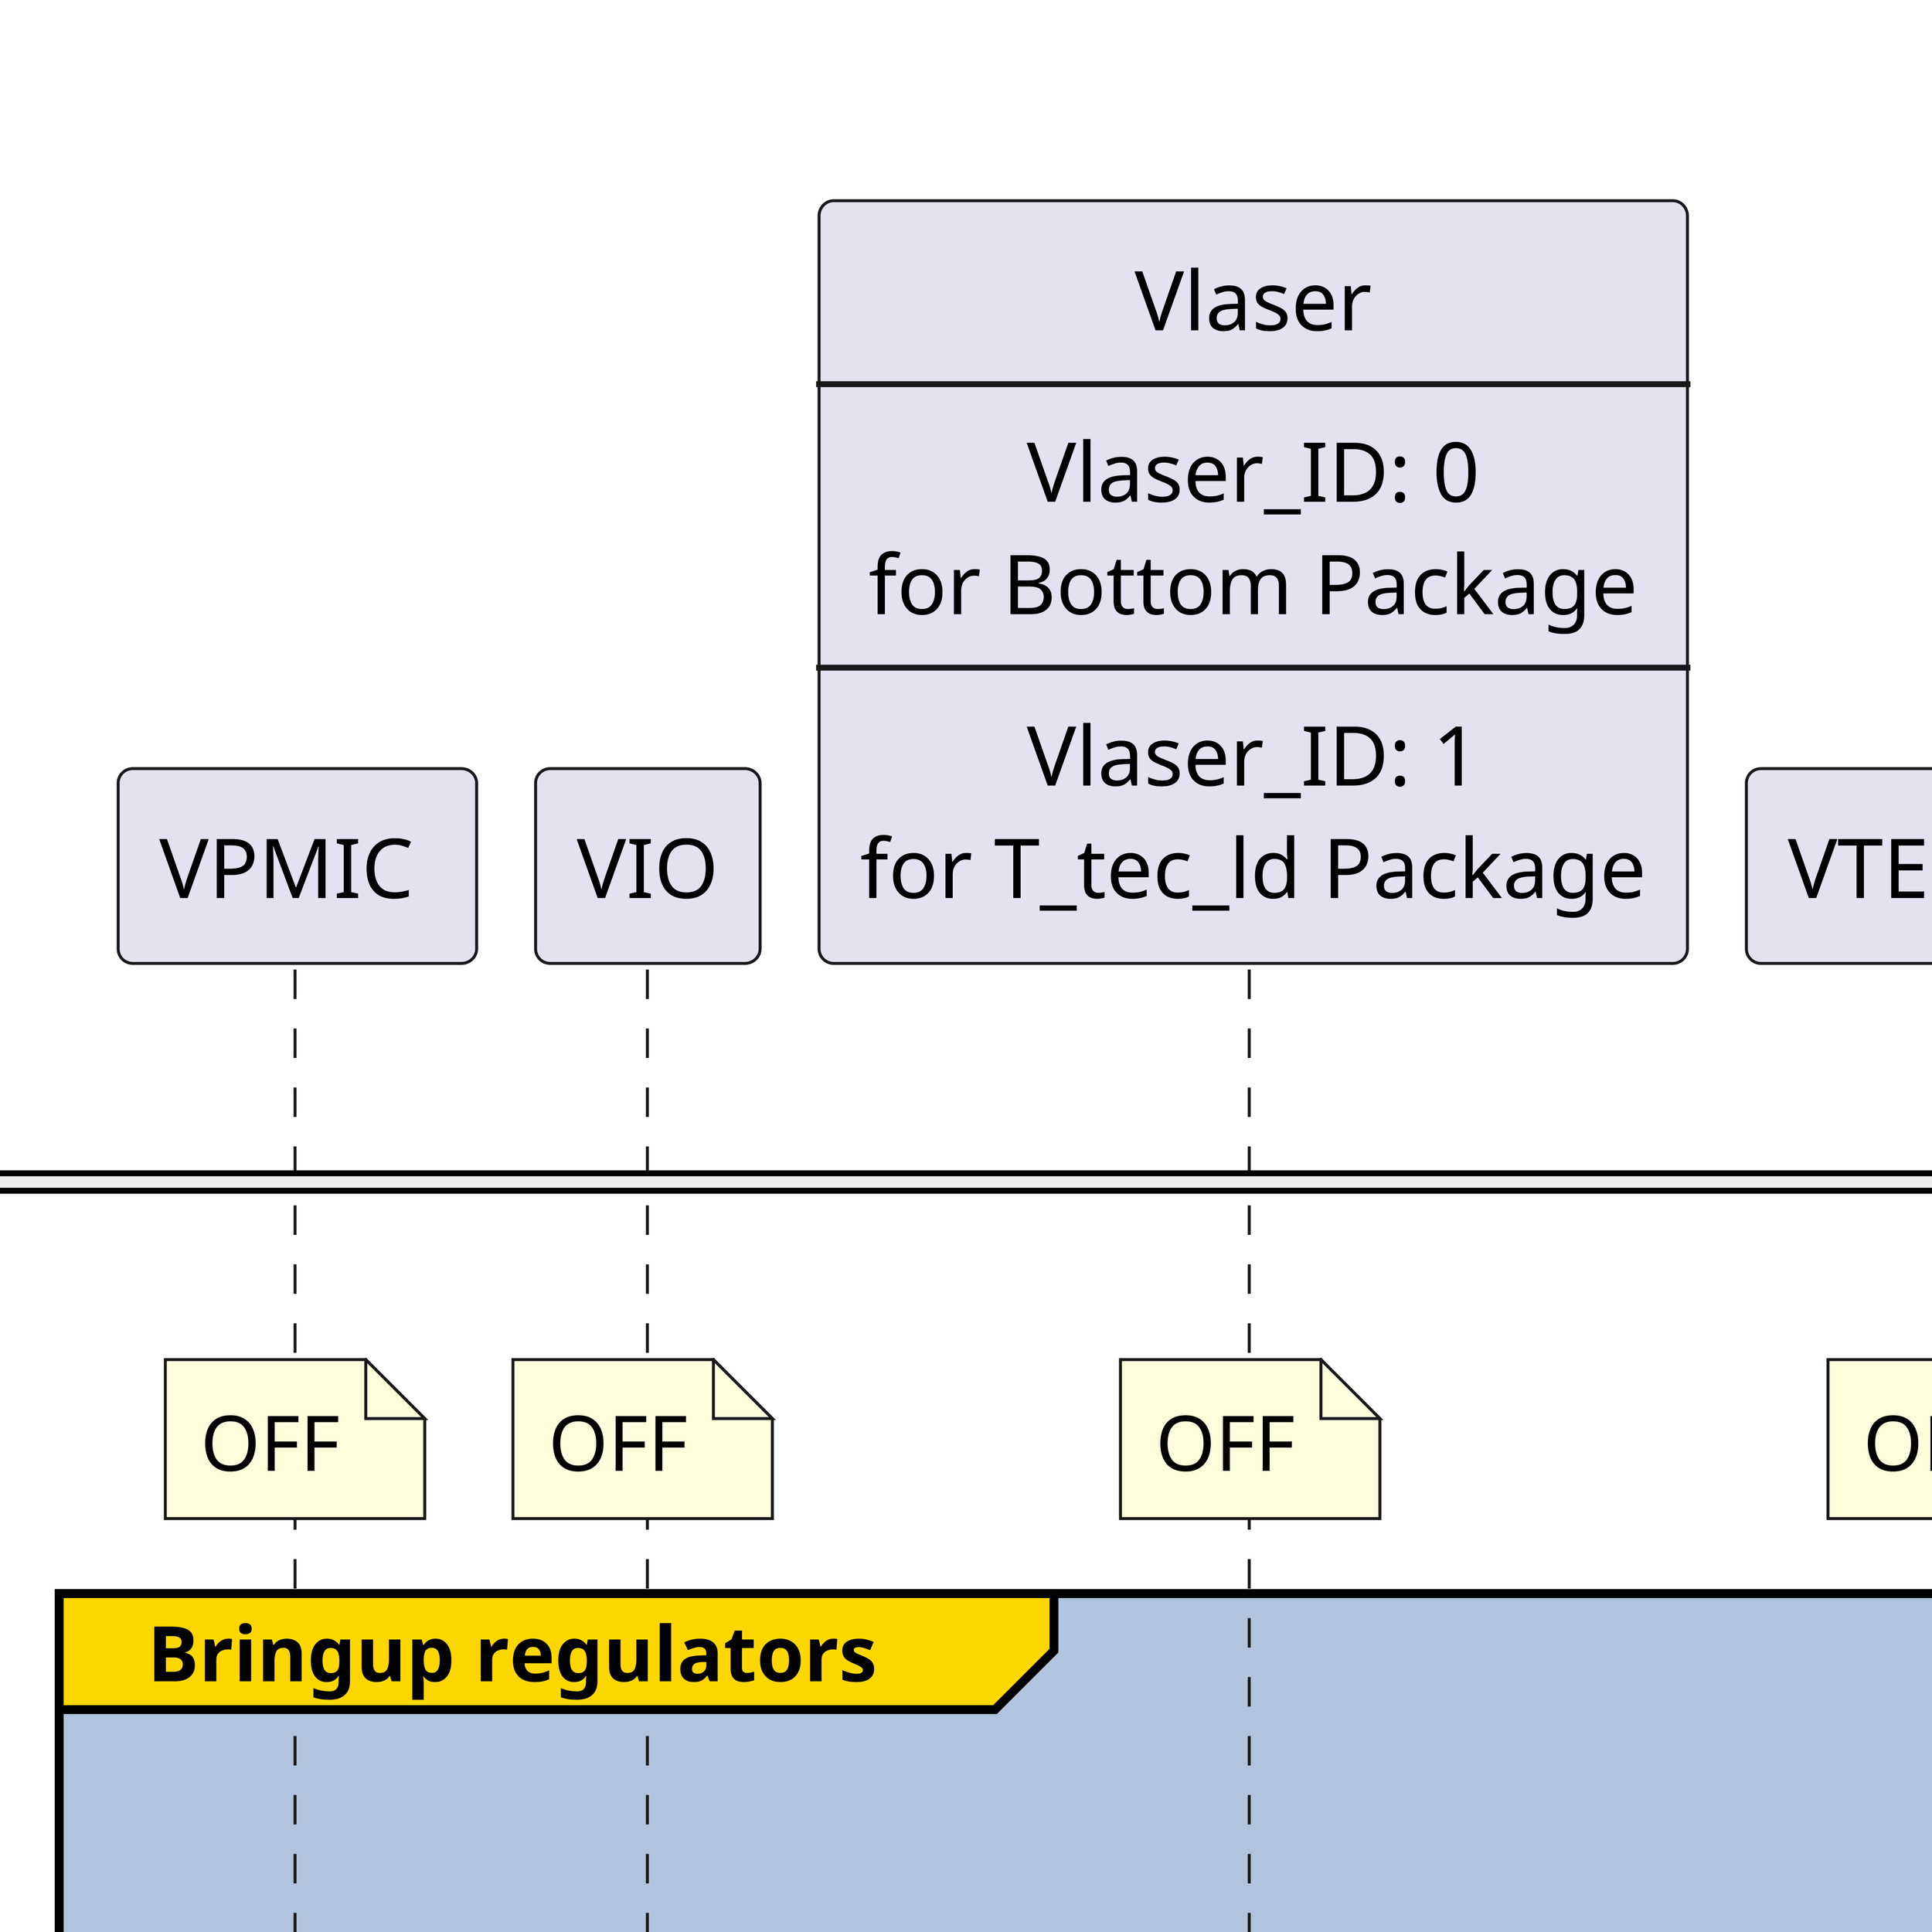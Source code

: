 @startuml
skinparam classFontSize 20
skinparam Dpi 1200
participant VPMIC [
            VPMIC 
]

participant VIO [
            VIO
]

participant VL [
            Vlaser
            ----
            Vlaser_ID: 0
            for Bottom Package
            ----
            Vlaser_ID: 1
            for T_tec_ld Package
]

participant VTECDRV [
            VTECDRV
]

participant SMCA7 [
            AST2600
            ----
            A7 Core
]

participant SMCM3 [
            AST2600
            ----
            M3 Core
]

participant Module [
            Module
            ----
            Package: T_tec_ld / Bottom
            ----
            Tile_ID: 0-7
            for Bottom Package
            ----
            Tile_ID: 8-15
            for T_tec_ld Package
]

=== PowerOff => Reset State ==
note over VPMIC : OFF
/ note over VIO : OFF
/ note over VL : OFF
/ note over VTECDRV : OFF

group#Gold #LightSteelBlue Bringup regulators
              SMCM3 -> SMCA7: CMD: Power ON
              SMCA7 -> VPMIC: CMD: Power ON
              SMCA7 -> VIO: CMD: Power ON
              SMCA7 -> VL: CMD: Power ON
              SMCA7 -> VL: CMD: Set Vlaser to 2.0V
              SMCA7 -> VTECDRV: CMD: Power ON
              note over VPMIC : 2.5V
              / note over VIO : 3.3V
              / note over VL : 2.0V
              / note over VTECDRV : 3.3V
              SMCA7 -> SMCM3: Broadcast Power ON
end

group#Gold #LightSteelBlue Set all tiles to Reset
              SMCM3 -> Module: CMD: ResetS True \nTarget: first tile\n(#0 for Bottom package or #8 for T_tec_ld package)
              activate SMCM3
              SMCM3 --> SMCM3: CMD: ResetS True \nTarget: remaining tiles
              SMCM3 -> Module: CMD: ResetS True \nTarget: last tile\n(#7 for Bottom package or #15 for T_tec_ld package)
              deactivate SMCM3
end


@enduml